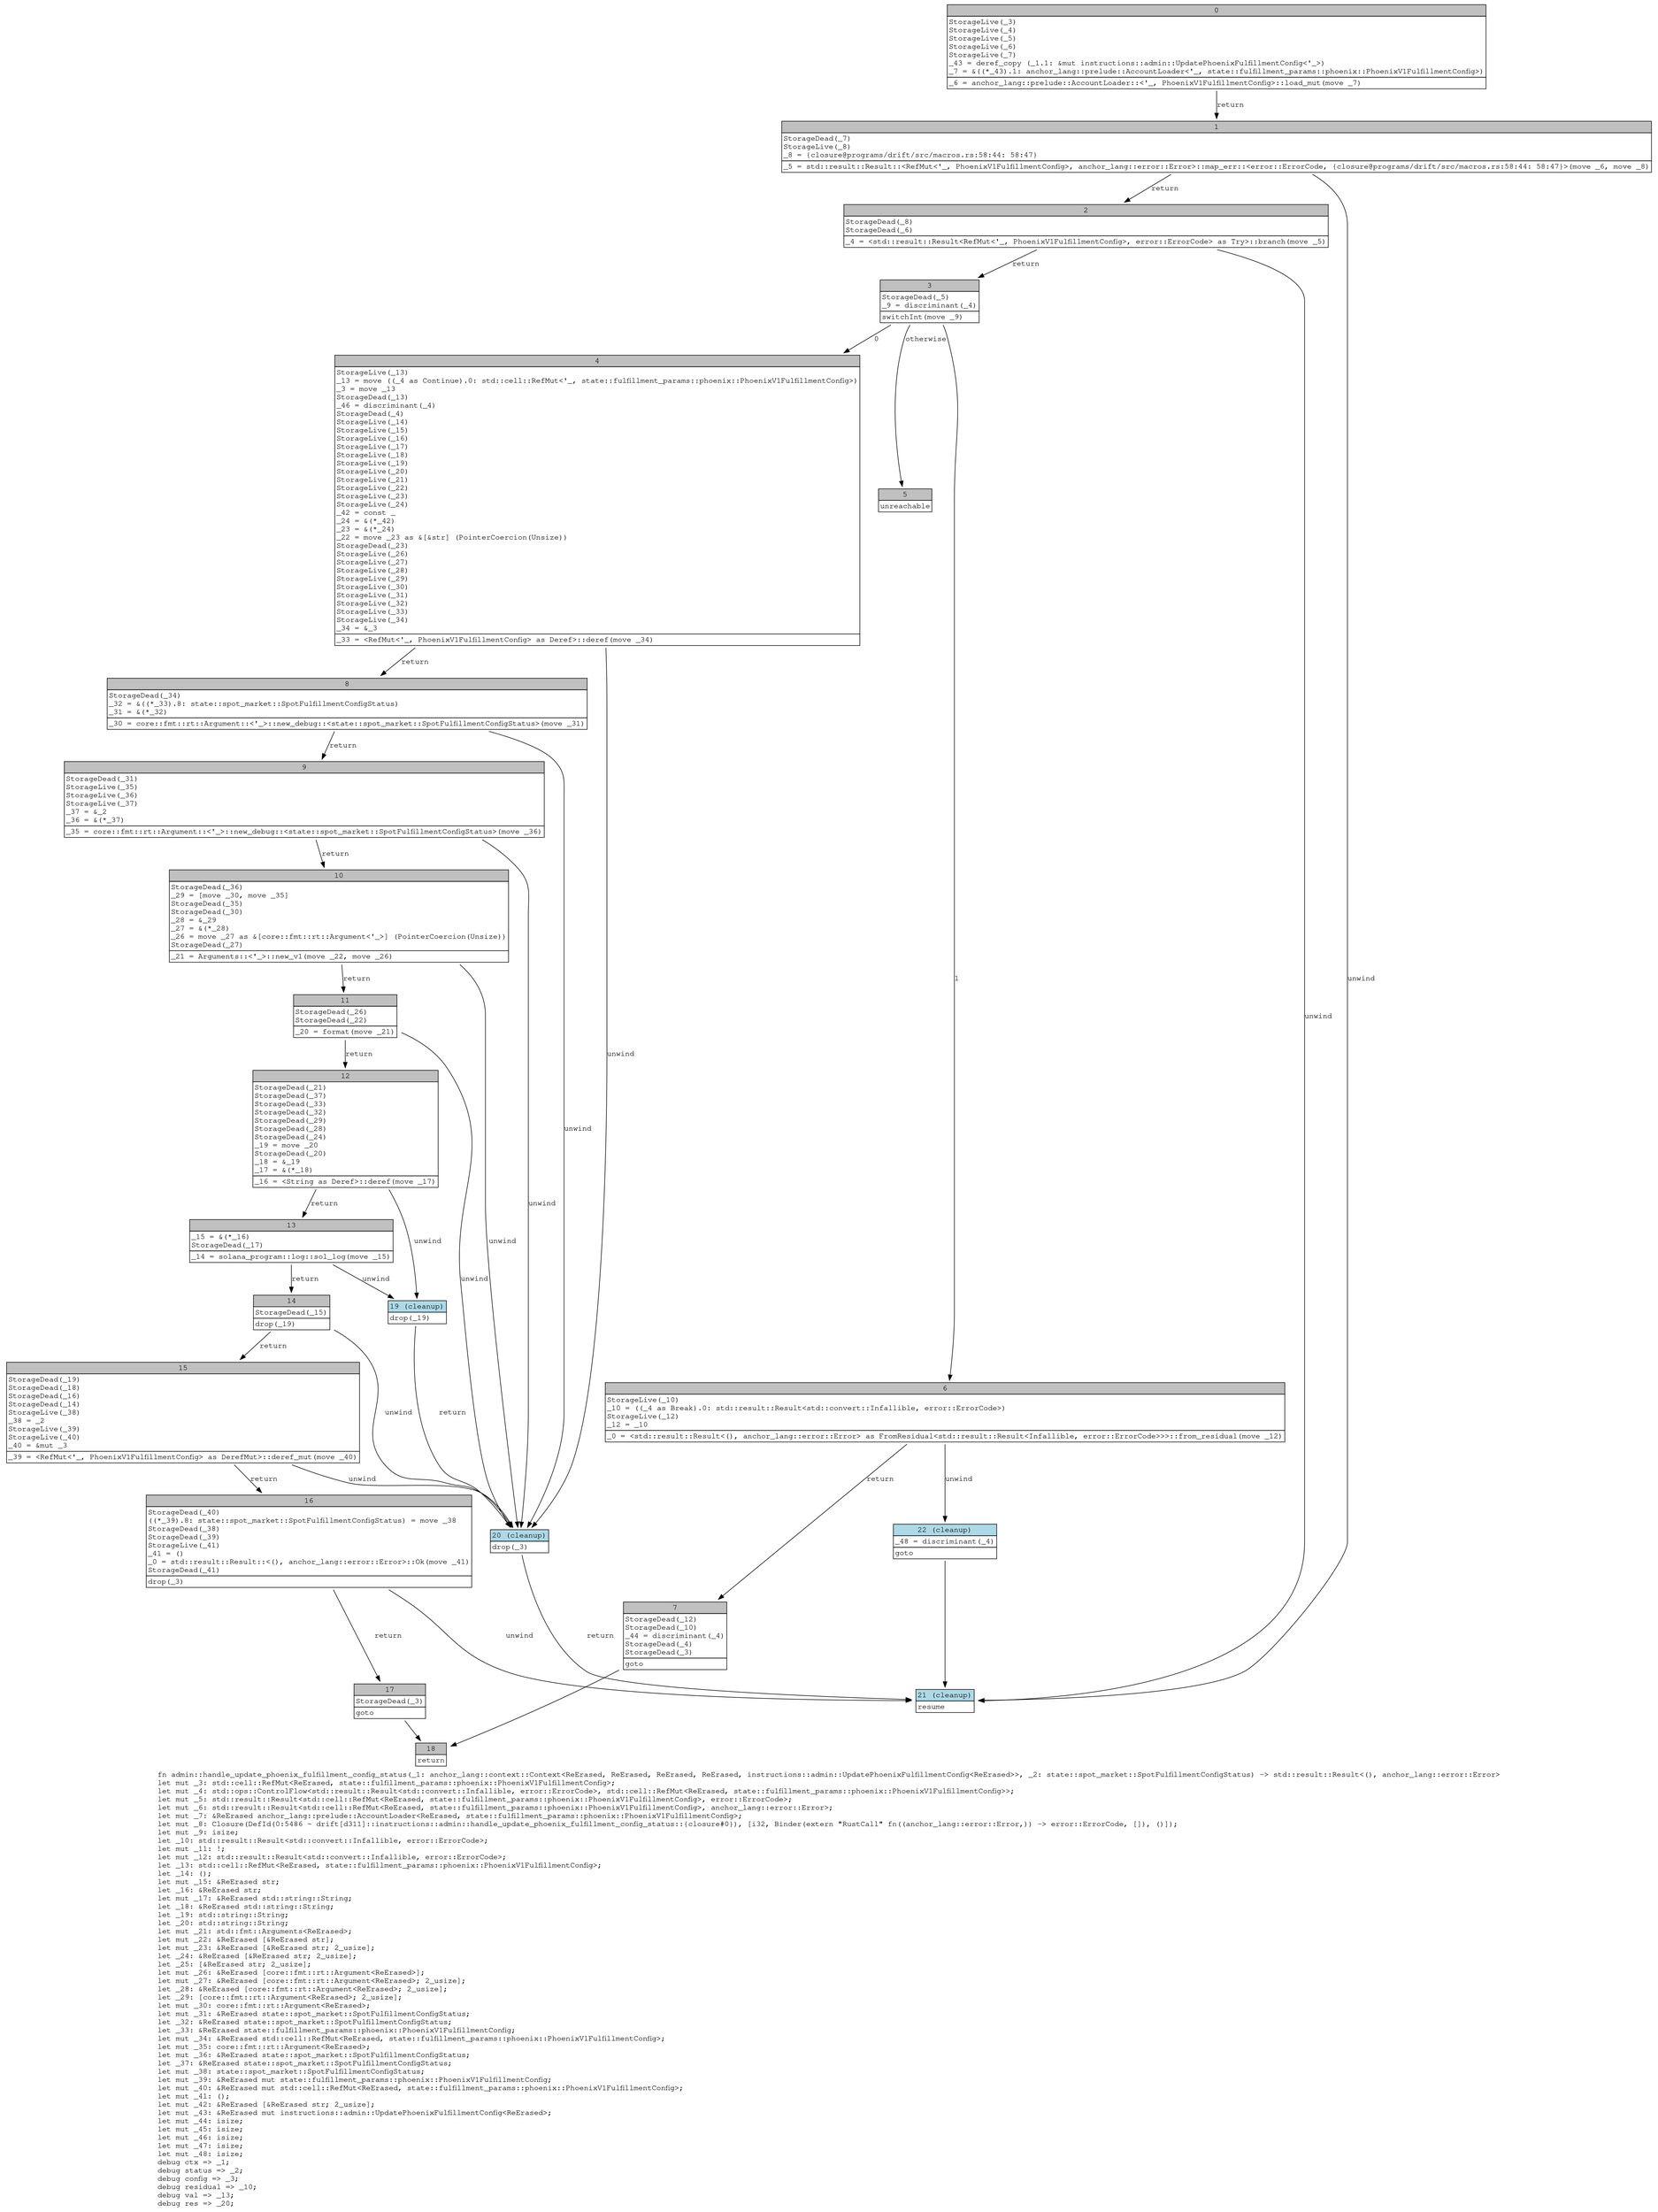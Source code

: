 digraph Mir_0_1080 {
    graph [fontname="Courier, monospace"];
    node [fontname="Courier, monospace"];
    edge [fontname="Courier, monospace"];
    label=<fn admin::handle_update_phoenix_fulfillment_config_status(_1: anchor_lang::context::Context&lt;ReErased, ReErased, ReErased, ReErased, instructions::admin::UpdatePhoenixFulfillmentConfig&lt;ReErased&gt;&gt;, _2: state::spot_market::SpotFulfillmentConfigStatus) -&gt; std::result::Result&lt;(), anchor_lang::error::Error&gt;<br align="left"/>let mut _3: std::cell::RefMut&lt;ReErased, state::fulfillment_params::phoenix::PhoenixV1FulfillmentConfig&gt;;<br align="left"/>let mut _4: std::ops::ControlFlow&lt;std::result::Result&lt;std::convert::Infallible, error::ErrorCode&gt;, std::cell::RefMut&lt;ReErased, state::fulfillment_params::phoenix::PhoenixV1FulfillmentConfig&gt;&gt;;<br align="left"/>let mut _5: std::result::Result&lt;std::cell::RefMut&lt;ReErased, state::fulfillment_params::phoenix::PhoenixV1FulfillmentConfig&gt;, error::ErrorCode&gt;;<br align="left"/>let mut _6: std::result::Result&lt;std::cell::RefMut&lt;ReErased, state::fulfillment_params::phoenix::PhoenixV1FulfillmentConfig&gt;, anchor_lang::error::Error&gt;;<br align="left"/>let mut _7: &amp;ReErased anchor_lang::prelude::AccountLoader&lt;ReErased, state::fulfillment_params::phoenix::PhoenixV1FulfillmentConfig&gt;;<br align="left"/>let mut _8: Closure(DefId(0:5486 ~ drift[d311]::instructions::admin::handle_update_phoenix_fulfillment_config_status::{closure#0}), [i32, Binder(extern &quot;RustCall&quot; fn((anchor_lang::error::Error,)) -&gt; error::ErrorCode, []), ()]);<br align="left"/>let mut _9: isize;<br align="left"/>let _10: std::result::Result&lt;std::convert::Infallible, error::ErrorCode&gt;;<br align="left"/>let mut _11: !;<br align="left"/>let mut _12: std::result::Result&lt;std::convert::Infallible, error::ErrorCode&gt;;<br align="left"/>let _13: std::cell::RefMut&lt;ReErased, state::fulfillment_params::phoenix::PhoenixV1FulfillmentConfig&gt;;<br align="left"/>let _14: ();<br align="left"/>let mut _15: &amp;ReErased str;<br align="left"/>let _16: &amp;ReErased str;<br align="left"/>let mut _17: &amp;ReErased std::string::String;<br align="left"/>let _18: &amp;ReErased std::string::String;<br align="left"/>let _19: std::string::String;<br align="left"/>let _20: std::string::String;<br align="left"/>let mut _21: std::fmt::Arguments&lt;ReErased&gt;;<br align="left"/>let mut _22: &amp;ReErased [&amp;ReErased str];<br align="left"/>let mut _23: &amp;ReErased [&amp;ReErased str; 2_usize];<br align="left"/>let _24: &amp;ReErased [&amp;ReErased str; 2_usize];<br align="left"/>let _25: [&amp;ReErased str; 2_usize];<br align="left"/>let mut _26: &amp;ReErased [core::fmt::rt::Argument&lt;ReErased&gt;];<br align="left"/>let mut _27: &amp;ReErased [core::fmt::rt::Argument&lt;ReErased&gt;; 2_usize];<br align="left"/>let _28: &amp;ReErased [core::fmt::rt::Argument&lt;ReErased&gt;; 2_usize];<br align="left"/>let _29: [core::fmt::rt::Argument&lt;ReErased&gt;; 2_usize];<br align="left"/>let mut _30: core::fmt::rt::Argument&lt;ReErased&gt;;<br align="left"/>let mut _31: &amp;ReErased state::spot_market::SpotFulfillmentConfigStatus;<br align="left"/>let _32: &amp;ReErased state::spot_market::SpotFulfillmentConfigStatus;<br align="left"/>let _33: &amp;ReErased state::fulfillment_params::phoenix::PhoenixV1FulfillmentConfig;<br align="left"/>let mut _34: &amp;ReErased std::cell::RefMut&lt;ReErased, state::fulfillment_params::phoenix::PhoenixV1FulfillmentConfig&gt;;<br align="left"/>let mut _35: core::fmt::rt::Argument&lt;ReErased&gt;;<br align="left"/>let mut _36: &amp;ReErased state::spot_market::SpotFulfillmentConfigStatus;<br align="left"/>let _37: &amp;ReErased state::spot_market::SpotFulfillmentConfigStatus;<br align="left"/>let mut _38: state::spot_market::SpotFulfillmentConfigStatus;<br align="left"/>let mut _39: &amp;ReErased mut state::fulfillment_params::phoenix::PhoenixV1FulfillmentConfig;<br align="left"/>let mut _40: &amp;ReErased mut std::cell::RefMut&lt;ReErased, state::fulfillment_params::phoenix::PhoenixV1FulfillmentConfig&gt;;<br align="left"/>let mut _41: ();<br align="left"/>let mut _42: &amp;ReErased [&amp;ReErased str; 2_usize];<br align="left"/>let mut _43: &amp;ReErased mut instructions::admin::UpdatePhoenixFulfillmentConfig&lt;ReErased&gt;;<br align="left"/>let mut _44: isize;<br align="left"/>let mut _45: isize;<br align="left"/>let mut _46: isize;<br align="left"/>let mut _47: isize;<br align="left"/>let mut _48: isize;<br align="left"/>debug ctx =&gt; _1;<br align="left"/>debug status =&gt; _2;<br align="left"/>debug config =&gt; _3;<br align="left"/>debug residual =&gt; _10;<br align="left"/>debug val =&gt; _13;<br align="left"/>debug res =&gt; _20;<br align="left"/>>;
    bb0__0_1080 [shape="none", label=<<table border="0" cellborder="1" cellspacing="0"><tr><td bgcolor="gray" align="center" colspan="1">0</td></tr><tr><td align="left" balign="left">StorageLive(_3)<br/>StorageLive(_4)<br/>StorageLive(_5)<br/>StorageLive(_6)<br/>StorageLive(_7)<br/>_43 = deref_copy (_1.1: &amp;mut instructions::admin::UpdatePhoenixFulfillmentConfig&lt;'_&gt;)<br/>_7 = &amp;((*_43).1: anchor_lang::prelude::AccountLoader&lt;'_, state::fulfillment_params::phoenix::PhoenixV1FulfillmentConfig&gt;)<br/></td></tr><tr><td align="left">_6 = anchor_lang::prelude::AccountLoader::&lt;'_, PhoenixV1FulfillmentConfig&gt;::load_mut(move _7)</td></tr></table>>];
    bb1__0_1080 [shape="none", label=<<table border="0" cellborder="1" cellspacing="0"><tr><td bgcolor="gray" align="center" colspan="1">1</td></tr><tr><td align="left" balign="left">StorageDead(_7)<br/>StorageLive(_8)<br/>_8 = {closure@programs/drift/src/macros.rs:58:44: 58:47}<br/></td></tr><tr><td align="left">_5 = std::result::Result::&lt;RefMut&lt;'_, PhoenixV1FulfillmentConfig&gt;, anchor_lang::error::Error&gt;::map_err::&lt;error::ErrorCode, {closure@programs/drift/src/macros.rs:58:44: 58:47}&gt;(move _6, move _8)</td></tr></table>>];
    bb2__0_1080 [shape="none", label=<<table border="0" cellborder="1" cellspacing="0"><tr><td bgcolor="gray" align="center" colspan="1">2</td></tr><tr><td align="left" balign="left">StorageDead(_8)<br/>StorageDead(_6)<br/></td></tr><tr><td align="left">_4 = &lt;std::result::Result&lt;RefMut&lt;'_, PhoenixV1FulfillmentConfig&gt;, error::ErrorCode&gt; as Try&gt;::branch(move _5)</td></tr></table>>];
    bb3__0_1080 [shape="none", label=<<table border="0" cellborder="1" cellspacing="0"><tr><td bgcolor="gray" align="center" colspan="1">3</td></tr><tr><td align="left" balign="left">StorageDead(_5)<br/>_9 = discriminant(_4)<br/></td></tr><tr><td align="left">switchInt(move _9)</td></tr></table>>];
    bb4__0_1080 [shape="none", label=<<table border="0" cellborder="1" cellspacing="0"><tr><td bgcolor="gray" align="center" colspan="1">4</td></tr><tr><td align="left" balign="left">StorageLive(_13)<br/>_13 = move ((_4 as Continue).0: std::cell::RefMut&lt;'_, state::fulfillment_params::phoenix::PhoenixV1FulfillmentConfig&gt;)<br/>_3 = move _13<br/>StorageDead(_13)<br/>_46 = discriminant(_4)<br/>StorageDead(_4)<br/>StorageLive(_14)<br/>StorageLive(_15)<br/>StorageLive(_16)<br/>StorageLive(_17)<br/>StorageLive(_18)<br/>StorageLive(_19)<br/>StorageLive(_20)<br/>StorageLive(_21)<br/>StorageLive(_22)<br/>StorageLive(_23)<br/>StorageLive(_24)<br/>_42 = const _<br/>_24 = &amp;(*_42)<br/>_23 = &amp;(*_24)<br/>_22 = move _23 as &amp;[&amp;str] (PointerCoercion(Unsize))<br/>StorageDead(_23)<br/>StorageLive(_26)<br/>StorageLive(_27)<br/>StorageLive(_28)<br/>StorageLive(_29)<br/>StorageLive(_30)<br/>StorageLive(_31)<br/>StorageLive(_32)<br/>StorageLive(_33)<br/>StorageLive(_34)<br/>_34 = &amp;_3<br/></td></tr><tr><td align="left">_33 = &lt;RefMut&lt;'_, PhoenixV1FulfillmentConfig&gt; as Deref&gt;::deref(move _34)</td></tr></table>>];
    bb5__0_1080 [shape="none", label=<<table border="0" cellborder="1" cellspacing="0"><tr><td bgcolor="gray" align="center" colspan="1">5</td></tr><tr><td align="left">unreachable</td></tr></table>>];
    bb6__0_1080 [shape="none", label=<<table border="0" cellborder="1" cellspacing="0"><tr><td bgcolor="gray" align="center" colspan="1">6</td></tr><tr><td align="left" balign="left">StorageLive(_10)<br/>_10 = ((_4 as Break).0: std::result::Result&lt;std::convert::Infallible, error::ErrorCode&gt;)<br/>StorageLive(_12)<br/>_12 = _10<br/></td></tr><tr><td align="left">_0 = &lt;std::result::Result&lt;(), anchor_lang::error::Error&gt; as FromResidual&lt;std::result::Result&lt;Infallible, error::ErrorCode&gt;&gt;&gt;::from_residual(move _12)</td></tr></table>>];
    bb7__0_1080 [shape="none", label=<<table border="0" cellborder="1" cellspacing="0"><tr><td bgcolor="gray" align="center" colspan="1">7</td></tr><tr><td align="left" balign="left">StorageDead(_12)<br/>StorageDead(_10)<br/>_44 = discriminant(_4)<br/>StorageDead(_4)<br/>StorageDead(_3)<br/></td></tr><tr><td align="left">goto</td></tr></table>>];
    bb8__0_1080 [shape="none", label=<<table border="0" cellborder="1" cellspacing="0"><tr><td bgcolor="gray" align="center" colspan="1">8</td></tr><tr><td align="left" balign="left">StorageDead(_34)<br/>_32 = &amp;((*_33).8: state::spot_market::SpotFulfillmentConfigStatus)<br/>_31 = &amp;(*_32)<br/></td></tr><tr><td align="left">_30 = core::fmt::rt::Argument::&lt;'_&gt;::new_debug::&lt;state::spot_market::SpotFulfillmentConfigStatus&gt;(move _31)</td></tr></table>>];
    bb9__0_1080 [shape="none", label=<<table border="0" cellborder="1" cellspacing="0"><tr><td bgcolor="gray" align="center" colspan="1">9</td></tr><tr><td align="left" balign="left">StorageDead(_31)<br/>StorageLive(_35)<br/>StorageLive(_36)<br/>StorageLive(_37)<br/>_37 = &amp;_2<br/>_36 = &amp;(*_37)<br/></td></tr><tr><td align="left">_35 = core::fmt::rt::Argument::&lt;'_&gt;::new_debug::&lt;state::spot_market::SpotFulfillmentConfigStatus&gt;(move _36)</td></tr></table>>];
    bb10__0_1080 [shape="none", label=<<table border="0" cellborder="1" cellspacing="0"><tr><td bgcolor="gray" align="center" colspan="1">10</td></tr><tr><td align="left" balign="left">StorageDead(_36)<br/>_29 = [move _30, move _35]<br/>StorageDead(_35)<br/>StorageDead(_30)<br/>_28 = &amp;_29<br/>_27 = &amp;(*_28)<br/>_26 = move _27 as &amp;[core::fmt::rt::Argument&lt;'_&gt;] (PointerCoercion(Unsize))<br/>StorageDead(_27)<br/></td></tr><tr><td align="left">_21 = Arguments::&lt;'_&gt;::new_v1(move _22, move _26)</td></tr></table>>];
    bb11__0_1080 [shape="none", label=<<table border="0" cellborder="1" cellspacing="0"><tr><td bgcolor="gray" align="center" colspan="1">11</td></tr><tr><td align="left" balign="left">StorageDead(_26)<br/>StorageDead(_22)<br/></td></tr><tr><td align="left">_20 = format(move _21)</td></tr></table>>];
    bb12__0_1080 [shape="none", label=<<table border="0" cellborder="1" cellspacing="0"><tr><td bgcolor="gray" align="center" colspan="1">12</td></tr><tr><td align="left" balign="left">StorageDead(_21)<br/>StorageDead(_37)<br/>StorageDead(_33)<br/>StorageDead(_32)<br/>StorageDead(_29)<br/>StorageDead(_28)<br/>StorageDead(_24)<br/>_19 = move _20<br/>StorageDead(_20)<br/>_18 = &amp;_19<br/>_17 = &amp;(*_18)<br/></td></tr><tr><td align="left">_16 = &lt;String as Deref&gt;::deref(move _17)</td></tr></table>>];
    bb13__0_1080 [shape="none", label=<<table border="0" cellborder="1" cellspacing="0"><tr><td bgcolor="gray" align="center" colspan="1">13</td></tr><tr><td align="left" balign="left">_15 = &amp;(*_16)<br/>StorageDead(_17)<br/></td></tr><tr><td align="left">_14 = solana_program::log::sol_log(move _15)</td></tr></table>>];
    bb14__0_1080 [shape="none", label=<<table border="0" cellborder="1" cellspacing="0"><tr><td bgcolor="gray" align="center" colspan="1">14</td></tr><tr><td align="left" balign="left">StorageDead(_15)<br/></td></tr><tr><td align="left">drop(_19)</td></tr></table>>];
    bb15__0_1080 [shape="none", label=<<table border="0" cellborder="1" cellspacing="0"><tr><td bgcolor="gray" align="center" colspan="1">15</td></tr><tr><td align="left" balign="left">StorageDead(_19)<br/>StorageDead(_18)<br/>StorageDead(_16)<br/>StorageDead(_14)<br/>StorageLive(_38)<br/>_38 = _2<br/>StorageLive(_39)<br/>StorageLive(_40)<br/>_40 = &amp;mut _3<br/></td></tr><tr><td align="left">_39 = &lt;RefMut&lt;'_, PhoenixV1FulfillmentConfig&gt; as DerefMut&gt;::deref_mut(move _40)</td></tr></table>>];
    bb16__0_1080 [shape="none", label=<<table border="0" cellborder="1" cellspacing="0"><tr><td bgcolor="gray" align="center" colspan="1">16</td></tr><tr><td align="left" balign="left">StorageDead(_40)<br/>((*_39).8: state::spot_market::SpotFulfillmentConfigStatus) = move _38<br/>StorageDead(_38)<br/>StorageDead(_39)<br/>StorageLive(_41)<br/>_41 = ()<br/>_0 = std::result::Result::&lt;(), anchor_lang::error::Error&gt;::Ok(move _41)<br/>StorageDead(_41)<br/></td></tr><tr><td align="left">drop(_3)</td></tr></table>>];
    bb17__0_1080 [shape="none", label=<<table border="0" cellborder="1" cellspacing="0"><tr><td bgcolor="gray" align="center" colspan="1">17</td></tr><tr><td align="left" balign="left">StorageDead(_3)<br/></td></tr><tr><td align="left">goto</td></tr></table>>];
    bb18__0_1080 [shape="none", label=<<table border="0" cellborder="1" cellspacing="0"><tr><td bgcolor="gray" align="center" colspan="1">18</td></tr><tr><td align="left">return</td></tr></table>>];
    bb19__0_1080 [shape="none", label=<<table border="0" cellborder="1" cellspacing="0"><tr><td bgcolor="lightblue" align="center" colspan="1">19 (cleanup)</td></tr><tr><td align="left">drop(_19)</td></tr></table>>];
    bb20__0_1080 [shape="none", label=<<table border="0" cellborder="1" cellspacing="0"><tr><td bgcolor="lightblue" align="center" colspan="1">20 (cleanup)</td></tr><tr><td align="left">drop(_3)</td></tr></table>>];
    bb21__0_1080 [shape="none", label=<<table border="0" cellborder="1" cellspacing="0"><tr><td bgcolor="lightblue" align="center" colspan="1">21 (cleanup)</td></tr><tr><td align="left">resume</td></tr></table>>];
    bb22__0_1080 [shape="none", label=<<table border="0" cellborder="1" cellspacing="0"><tr><td bgcolor="lightblue" align="center" colspan="1">22 (cleanup)</td></tr><tr><td align="left" balign="left">_48 = discriminant(_4)<br/></td></tr><tr><td align="left">goto</td></tr></table>>];
    bb0__0_1080 -> bb1__0_1080 [label="return"];
    bb1__0_1080 -> bb2__0_1080 [label="return"];
    bb1__0_1080 -> bb21__0_1080 [label="unwind"];
    bb2__0_1080 -> bb3__0_1080 [label="return"];
    bb2__0_1080 -> bb21__0_1080 [label="unwind"];
    bb3__0_1080 -> bb4__0_1080 [label="0"];
    bb3__0_1080 -> bb6__0_1080 [label="1"];
    bb3__0_1080 -> bb5__0_1080 [label="otherwise"];
    bb4__0_1080 -> bb8__0_1080 [label="return"];
    bb4__0_1080 -> bb20__0_1080 [label="unwind"];
    bb6__0_1080 -> bb7__0_1080 [label="return"];
    bb6__0_1080 -> bb22__0_1080 [label="unwind"];
    bb7__0_1080 -> bb18__0_1080 [label=""];
    bb8__0_1080 -> bb9__0_1080 [label="return"];
    bb8__0_1080 -> bb20__0_1080 [label="unwind"];
    bb9__0_1080 -> bb10__0_1080 [label="return"];
    bb9__0_1080 -> bb20__0_1080 [label="unwind"];
    bb10__0_1080 -> bb11__0_1080 [label="return"];
    bb10__0_1080 -> bb20__0_1080 [label="unwind"];
    bb11__0_1080 -> bb12__0_1080 [label="return"];
    bb11__0_1080 -> bb20__0_1080 [label="unwind"];
    bb12__0_1080 -> bb13__0_1080 [label="return"];
    bb12__0_1080 -> bb19__0_1080 [label="unwind"];
    bb13__0_1080 -> bb14__0_1080 [label="return"];
    bb13__0_1080 -> bb19__0_1080 [label="unwind"];
    bb14__0_1080 -> bb15__0_1080 [label="return"];
    bb14__0_1080 -> bb20__0_1080 [label="unwind"];
    bb15__0_1080 -> bb16__0_1080 [label="return"];
    bb15__0_1080 -> bb20__0_1080 [label="unwind"];
    bb16__0_1080 -> bb17__0_1080 [label="return"];
    bb16__0_1080 -> bb21__0_1080 [label="unwind"];
    bb17__0_1080 -> bb18__0_1080 [label=""];
    bb19__0_1080 -> bb20__0_1080 [label="return"];
    bb20__0_1080 -> bb21__0_1080 [label="return"];
    bb22__0_1080 -> bb21__0_1080 [label=""];
}
